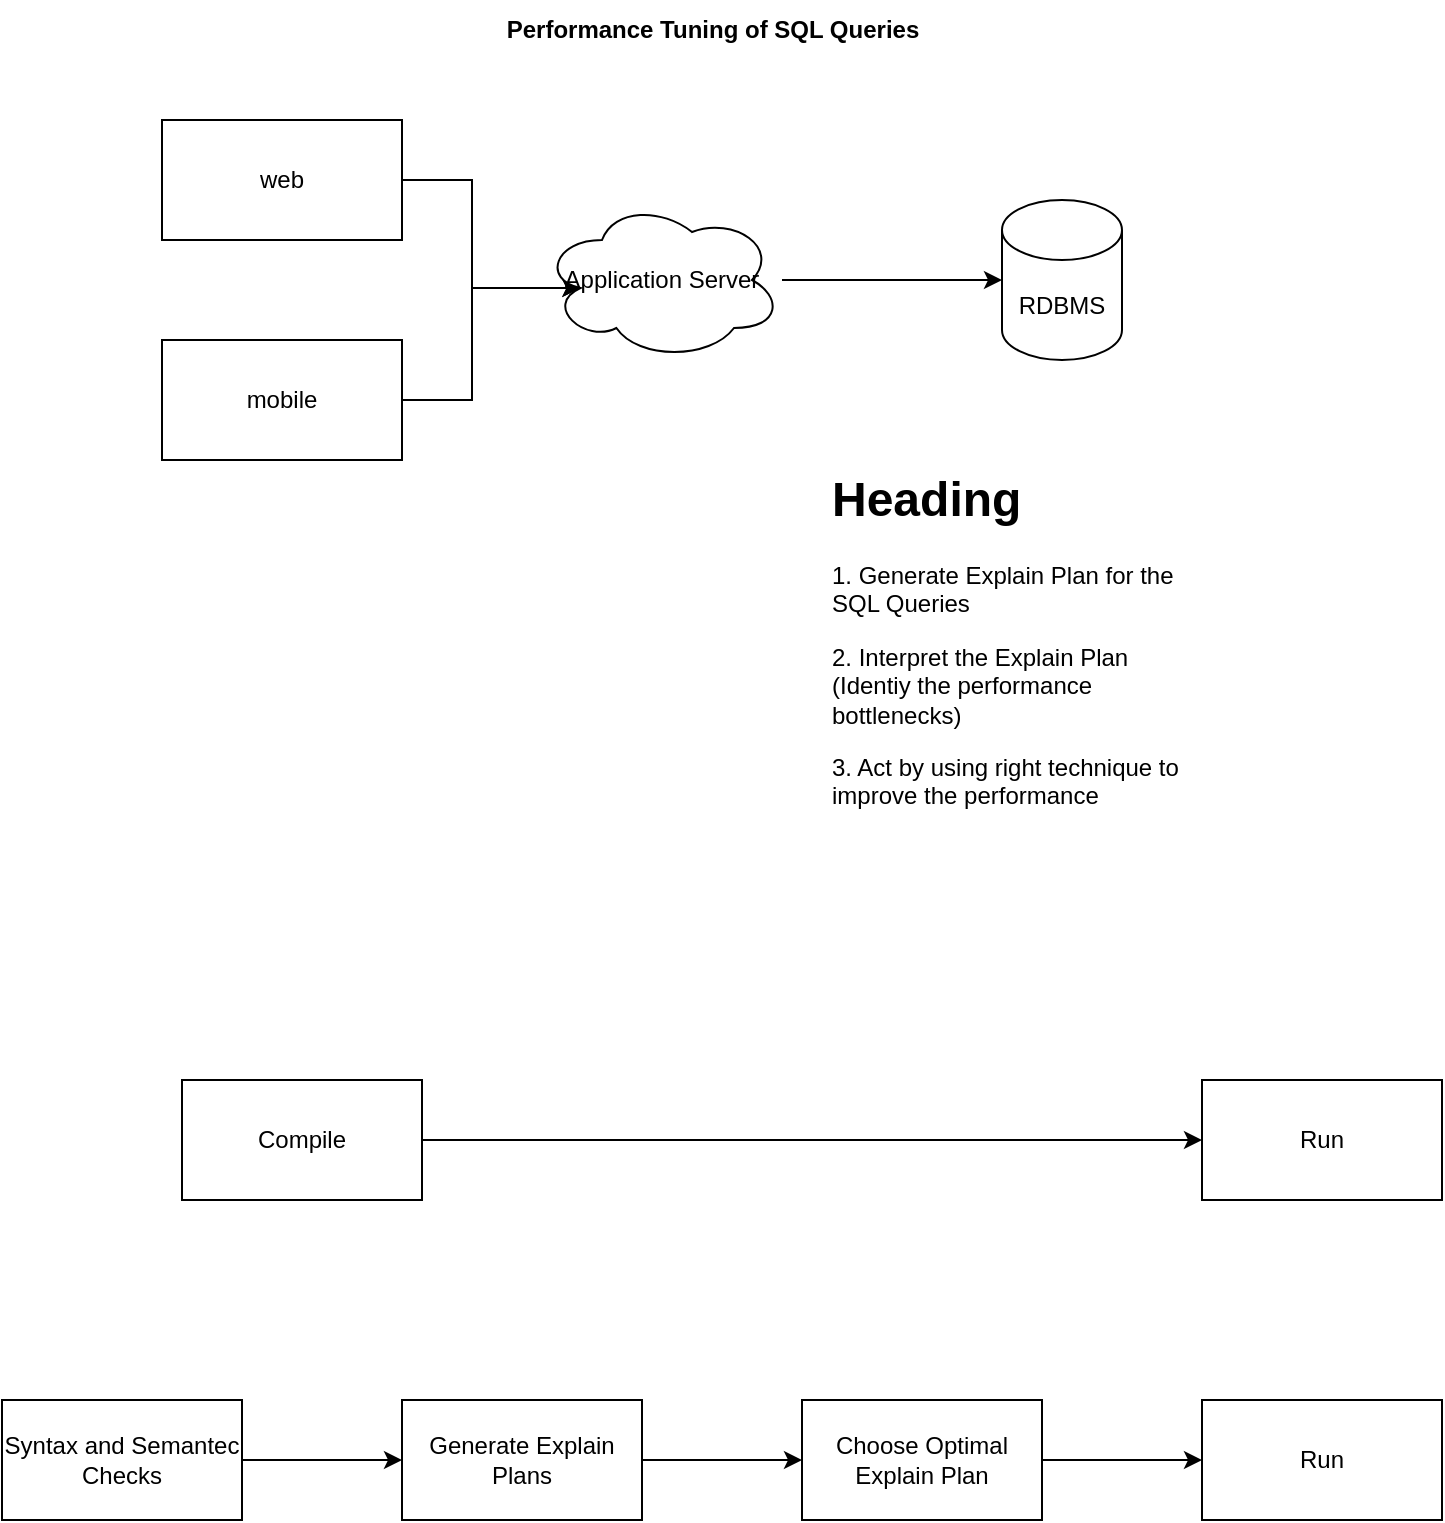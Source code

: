 <mxfile version="21.3.7" type="device">
  <diagram name="Page-1" id="lEIpCkgkO0r_fWI-SbTE">
    <mxGraphModel dx="180" dy="455" grid="1" gridSize="10" guides="1" tooltips="1" connect="1" arrows="1" fold="1" page="1" pageScale="1" pageWidth="850" pageHeight="1100" math="0" shadow="0">
      <root>
        <mxCell id="0" />
        <mxCell id="1" parent="0" />
        <mxCell id="i2mJtTe0cCpDoAKaH_B--1" value="&lt;b&gt;Performance Tuning of SQL Queries&lt;/b&gt;" style="text;html=1;strokeColor=none;fillColor=none;align=center;verticalAlign=middle;whiteSpace=wrap;rounded=0;" vertex="1" parent="1">
          <mxGeometry x="318" y="50" width="215" height="30" as="geometry" />
        </mxCell>
        <mxCell id="i2mJtTe0cCpDoAKaH_B--6" style="edgeStyle=orthogonalEdgeStyle;rounded=0;orthogonalLoop=1;jettySize=auto;html=1;entryX=0.16;entryY=0.55;entryDx=0;entryDy=0;entryPerimeter=0;" edge="1" parent="1" source="i2mJtTe0cCpDoAKaH_B--2" target="i2mJtTe0cCpDoAKaH_B--4">
          <mxGeometry relative="1" as="geometry" />
        </mxCell>
        <mxCell id="i2mJtTe0cCpDoAKaH_B--2" value="web" style="rounded=0;whiteSpace=wrap;html=1;" vertex="1" parent="1">
          <mxGeometry x="150" y="110" width="120" height="60" as="geometry" />
        </mxCell>
        <mxCell id="i2mJtTe0cCpDoAKaH_B--5" style="edgeStyle=orthogonalEdgeStyle;rounded=0;orthogonalLoop=1;jettySize=auto;html=1;entryX=0.16;entryY=0.55;entryDx=0;entryDy=0;entryPerimeter=0;" edge="1" parent="1" source="i2mJtTe0cCpDoAKaH_B--3" target="i2mJtTe0cCpDoAKaH_B--4">
          <mxGeometry relative="1" as="geometry" />
        </mxCell>
        <mxCell id="i2mJtTe0cCpDoAKaH_B--3" value="mobile" style="whiteSpace=wrap;html=1;" vertex="1" parent="1">
          <mxGeometry x="150" y="220" width="120" height="60" as="geometry" />
        </mxCell>
        <mxCell id="i2mJtTe0cCpDoAKaH_B--8" style="edgeStyle=orthogonalEdgeStyle;rounded=0;orthogonalLoop=1;jettySize=auto;html=1;entryX=0;entryY=0.5;entryDx=0;entryDy=0;entryPerimeter=0;" edge="1" parent="1" source="i2mJtTe0cCpDoAKaH_B--4" target="i2mJtTe0cCpDoAKaH_B--7">
          <mxGeometry relative="1" as="geometry" />
        </mxCell>
        <mxCell id="i2mJtTe0cCpDoAKaH_B--4" value="Application Server" style="ellipse;shape=cloud;whiteSpace=wrap;html=1;" vertex="1" parent="1">
          <mxGeometry x="340" y="150" width="120" height="80" as="geometry" />
        </mxCell>
        <mxCell id="i2mJtTe0cCpDoAKaH_B--7" value="RDBMS" style="shape=cylinder3;whiteSpace=wrap;html=1;boundedLbl=1;backgroundOutline=1;size=15;" vertex="1" parent="1">
          <mxGeometry x="570" y="150" width="60" height="80" as="geometry" />
        </mxCell>
        <mxCell id="i2mJtTe0cCpDoAKaH_B--9" value="&lt;h1&gt;Heading&lt;/h1&gt;&lt;p&gt;1. Generate Explain Plan for the SQL Queries&lt;/p&gt;&lt;p&gt;2. Interpret the Explain Plan (Identiy the performance bottlenecks)&lt;/p&gt;&lt;p&gt;3. Act by using right technique to improve the performance&lt;/p&gt;" style="text;html=1;strokeColor=none;fillColor=none;spacing=5;spacingTop=-20;whiteSpace=wrap;overflow=hidden;rounded=0;" vertex="1" parent="1">
          <mxGeometry x="480" y="280" width="190" height="250" as="geometry" />
        </mxCell>
        <mxCell id="i2mJtTe0cCpDoAKaH_B--13" value="" style="edgeStyle=orthogonalEdgeStyle;rounded=0;orthogonalLoop=1;jettySize=auto;html=1;" edge="1" parent="1" source="i2mJtTe0cCpDoAKaH_B--10" target="i2mJtTe0cCpDoAKaH_B--12">
          <mxGeometry relative="1" as="geometry" />
        </mxCell>
        <mxCell id="i2mJtTe0cCpDoAKaH_B--10" value="Compile" style="rounded=0;whiteSpace=wrap;html=1;" vertex="1" parent="1">
          <mxGeometry x="160" y="590" width="120" height="60" as="geometry" />
        </mxCell>
        <mxCell id="i2mJtTe0cCpDoAKaH_B--12" value="Run" style="rounded=0;whiteSpace=wrap;html=1;" vertex="1" parent="1">
          <mxGeometry x="670" y="590" width="120" height="60" as="geometry" />
        </mxCell>
        <mxCell id="i2mJtTe0cCpDoAKaH_B--16" value="" style="edgeStyle=orthogonalEdgeStyle;rounded=0;orthogonalLoop=1;jettySize=auto;html=1;" edge="1" parent="1" source="i2mJtTe0cCpDoAKaH_B--14" target="i2mJtTe0cCpDoAKaH_B--15">
          <mxGeometry relative="1" as="geometry" />
        </mxCell>
        <mxCell id="i2mJtTe0cCpDoAKaH_B--14" value="Syntax and Semantec Checks" style="whiteSpace=wrap;html=1;" vertex="1" parent="1">
          <mxGeometry x="70" y="750" width="120" height="60" as="geometry" />
        </mxCell>
        <mxCell id="i2mJtTe0cCpDoAKaH_B--18" value="" style="edgeStyle=orthogonalEdgeStyle;rounded=0;orthogonalLoop=1;jettySize=auto;html=1;" edge="1" parent="1" source="i2mJtTe0cCpDoAKaH_B--15" target="i2mJtTe0cCpDoAKaH_B--17">
          <mxGeometry relative="1" as="geometry" />
        </mxCell>
        <mxCell id="i2mJtTe0cCpDoAKaH_B--15" value="Generate Explain Plans" style="whiteSpace=wrap;html=1;" vertex="1" parent="1">
          <mxGeometry x="270" y="750" width="120" height="60" as="geometry" />
        </mxCell>
        <mxCell id="i2mJtTe0cCpDoAKaH_B--20" value="" style="edgeStyle=orthogonalEdgeStyle;rounded=0;orthogonalLoop=1;jettySize=auto;html=1;" edge="1" parent="1" source="i2mJtTe0cCpDoAKaH_B--17" target="i2mJtTe0cCpDoAKaH_B--19">
          <mxGeometry relative="1" as="geometry" />
        </mxCell>
        <mxCell id="i2mJtTe0cCpDoAKaH_B--17" value="Choose Optimal Explain Plan" style="whiteSpace=wrap;html=1;" vertex="1" parent="1">
          <mxGeometry x="470" y="750" width="120" height="60" as="geometry" />
        </mxCell>
        <mxCell id="i2mJtTe0cCpDoAKaH_B--19" value="Run" style="whiteSpace=wrap;html=1;" vertex="1" parent="1">
          <mxGeometry x="670" y="750" width="120" height="60" as="geometry" />
        </mxCell>
      </root>
    </mxGraphModel>
  </diagram>
</mxfile>
